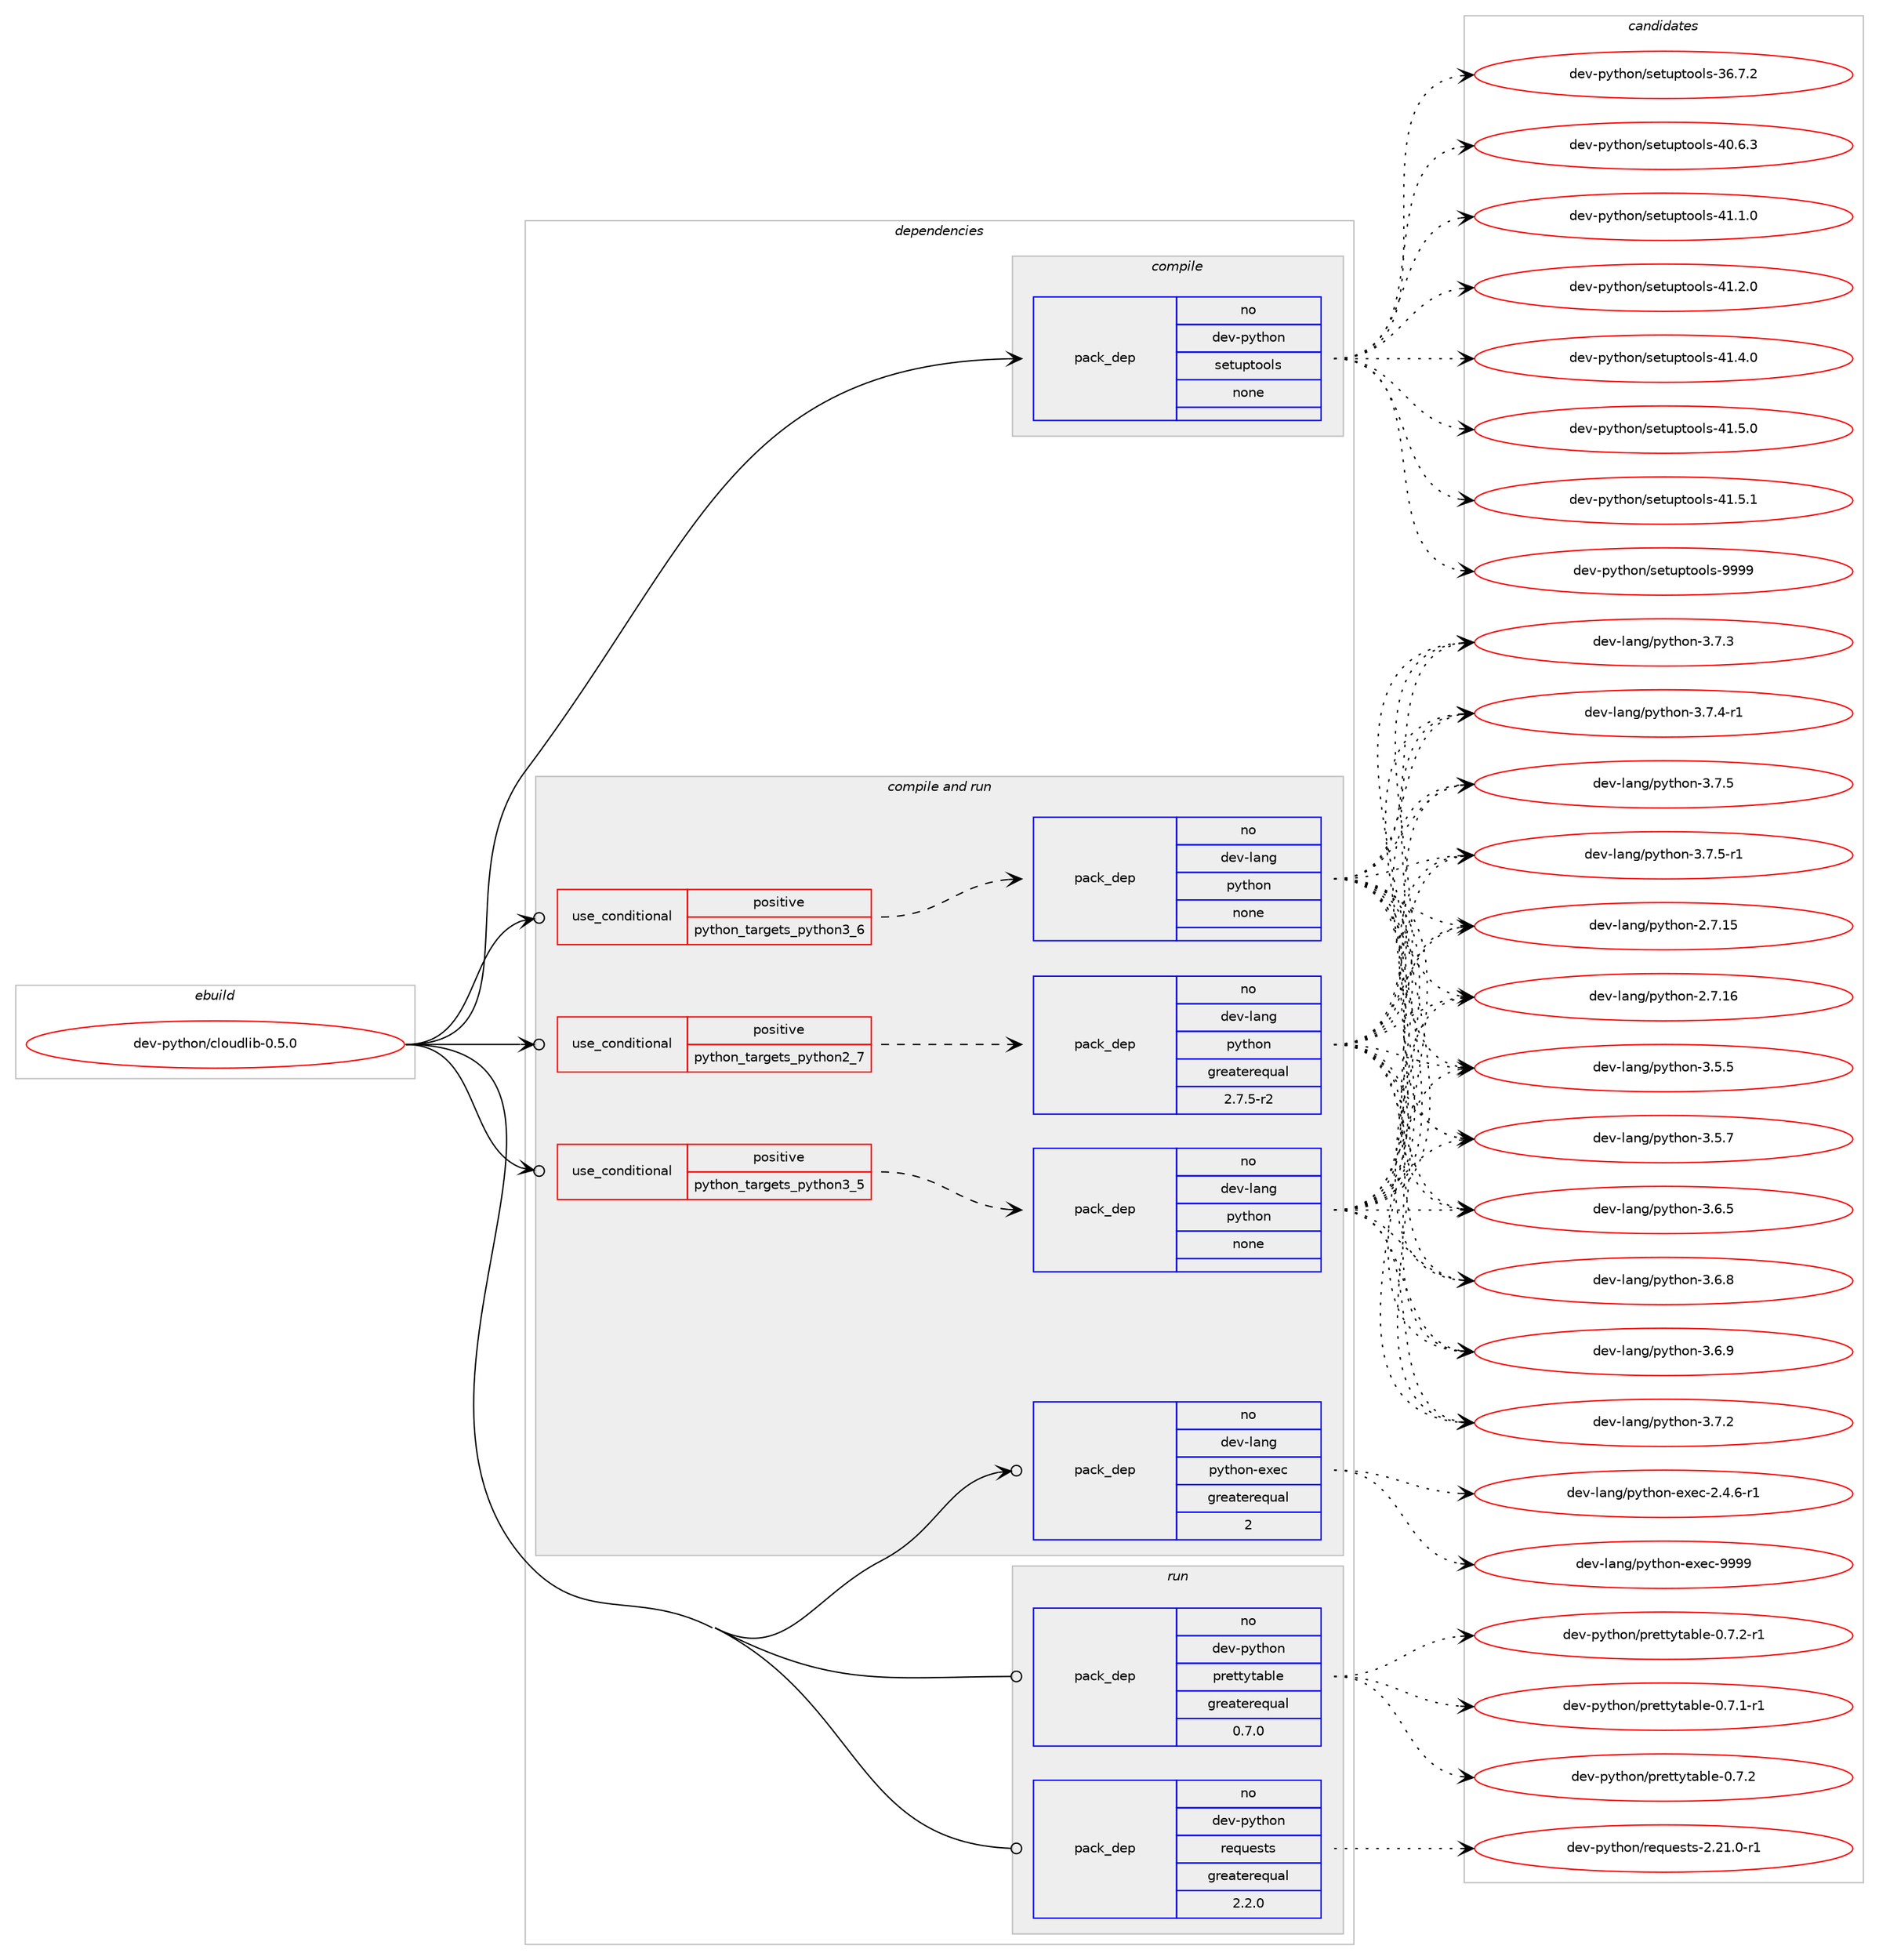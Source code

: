 digraph prolog {

# *************
# Graph options
# *************

newrank=true;
concentrate=true;
compound=true;
graph [rankdir=LR,fontname=Helvetica,fontsize=10,ranksep=1.5];#, ranksep=2.5, nodesep=0.2];
edge  [arrowhead=vee];
node  [fontname=Helvetica,fontsize=10];

# **********
# The ebuild
# **********

subgraph cluster_leftcol {
color=gray;
rank=same;
label=<<i>ebuild</i>>;
id [label="dev-python/cloudlib-0.5.0", color=red, width=4, href="../dev-python/cloudlib-0.5.0.svg"];
}

# ****************
# The dependencies
# ****************

subgraph cluster_midcol {
color=gray;
label=<<i>dependencies</i>>;
subgraph cluster_compile {
fillcolor="#eeeeee";
style=filled;
label=<<i>compile</i>>;
subgraph pack449870 {
dependency599305 [label=<<TABLE BORDER="0" CELLBORDER="1" CELLSPACING="0" CELLPADDING="4" WIDTH="220"><TR><TD ROWSPAN="6" CELLPADDING="30">pack_dep</TD></TR><TR><TD WIDTH="110">no</TD></TR><TR><TD>dev-python</TD></TR><TR><TD>setuptools</TD></TR><TR><TD>none</TD></TR><TR><TD></TD></TR></TABLE>>, shape=none, color=blue];
}
id:e -> dependency599305:w [weight=20,style="solid",arrowhead="vee"];
}
subgraph cluster_compileandrun {
fillcolor="#eeeeee";
style=filled;
label=<<i>compile and run</i>>;
subgraph cond137656 {
dependency599306 [label=<<TABLE BORDER="0" CELLBORDER="1" CELLSPACING="0" CELLPADDING="4"><TR><TD ROWSPAN="3" CELLPADDING="10">use_conditional</TD></TR><TR><TD>positive</TD></TR><TR><TD>python_targets_python2_7</TD></TR></TABLE>>, shape=none, color=red];
subgraph pack449871 {
dependency599307 [label=<<TABLE BORDER="0" CELLBORDER="1" CELLSPACING="0" CELLPADDING="4" WIDTH="220"><TR><TD ROWSPAN="6" CELLPADDING="30">pack_dep</TD></TR><TR><TD WIDTH="110">no</TD></TR><TR><TD>dev-lang</TD></TR><TR><TD>python</TD></TR><TR><TD>greaterequal</TD></TR><TR><TD>2.7.5-r2</TD></TR></TABLE>>, shape=none, color=blue];
}
dependency599306:e -> dependency599307:w [weight=20,style="dashed",arrowhead="vee"];
}
id:e -> dependency599306:w [weight=20,style="solid",arrowhead="odotvee"];
subgraph cond137657 {
dependency599308 [label=<<TABLE BORDER="0" CELLBORDER="1" CELLSPACING="0" CELLPADDING="4"><TR><TD ROWSPAN="3" CELLPADDING="10">use_conditional</TD></TR><TR><TD>positive</TD></TR><TR><TD>python_targets_python3_5</TD></TR></TABLE>>, shape=none, color=red];
subgraph pack449872 {
dependency599309 [label=<<TABLE BORDER="0" CELLBORDER="1" CELLSPACING="0" CELLPADDING="4" WIDTH="220"><TR><TD ROWSPAN="6" CELLPADDING="30">pack_dep</TD></TR><TR><TD WIDTH="110">no</TD></TR><TR><TD>dev-lang</TD></TR><TR><TD>python</TD></TR><TR><TD>none</TD></TR><TR><TD></TD></TR></TABLE>>, shape=none, color=blue];
}
dependency599308:e -> dependency599309:w [weight=20,style="dashed",arrowhead="vee"];
}
id:e -> dependency599308:w [weight=20,style="solid",arrowhead="odotvee"];
subgraph cond137658 {
dependency599310 [label=<<TABLE BORDER="0" CELLBORDER="1" CELLSPACING="0" CELLPADDING="4"><TR><TD ROWSPAN="3" CELLPADDING="10">use_conditional</TD></TR><TR><TD>positive</TD></TR><TR><TD>python_targets_python3_6</TD></TR></TABLE>>, shape=none, color=red];
subgraph pack449873 {
dependency599311 [label=<<TABLE BORDER="0" CELLBORDER="1" CELLSPACING="0" CELLPADDING="4" WIDTH="220"><TR><TD ROWSPAN="6" CELLPADDING="30">pack_dep</TD></TR><TR><TD WIDTH="110">no</TD></TR><TR><TD>dev-lang</TD></TR><TR><TD>python</TD></TR><TR><TD>none</TD></TR><TR><TD></TD></TR></TABLE>>, shape=none, color=blue];
}
dependency599310:e -> dependency599311:w [weight=20,style="dashed",arrowhead="vee"];
}
id:e -> dependency599310:w [weight=20,style="solid",arrowhead="odotvee"];
subgraph pack449874 {
dependency599312 [label=<<TABLE BORDER="0" CELLBORDER="1" CELLSPACING="0" CELLPADDING="4" WIDTH="220"><TR><TD ROWSPAN="6" CELLPADDING="30">pack_dep</TD></TR><TR><TD WIDTH="110">no</TD></TR><TR><TD>dev-lang</TD></TR><TR><TD>python-exec</TD></TR><TR><TD>greaterequal</TD></TR><TR><TD>2</TD></TR></TABLE>>, shape=none, color=blue];
}
id:e -> dependency599312:w [weight=20,style="solid",arrowhead="odotvee"];
}
subgraph cluster_run {
fillcolor="#eeeeee";
style=filled;
label=<<i>run</i>>;
subgraph pack449875 {
dependency599313 [label=<<TABLE BORDER="0" CELLBORDER="1" CELLSPACING="0" CELLPADDING="4" WIDTH="220"><TR><TD ROWSPAN="6" CELLPADDING="30">pack_dep</TD></TR><TR><TD WIDTH="110">no</TD></TR><TR><TD>dev-python</TD></TR><TR><TD>prettytable</TD></TR><TR><TD>greaterequal</TD></TR><TR><TD>0.7.0</TD></TR></TABLE>>, shape=none, color=blue];
}
id:e -> dependency599313:w [weight=20,style="solid",arrowhead="odot"];
subgraph pack449876 {
dependency599314 [label=<<TABLE BORDER="0" CELLBORDER="1" CELLSPACING="0" CELLPADDING="4" WIDTH="220"><TR><TD ROWSPAN="6" CELLPADDING="30">pack_dep</TD></TR><TR><TD WIDTH="110">no</TD></TR><TR><TD>dev-python</TD></TR><TR><TD>requests</TD></TR><TR><TD>greaterequal</TD></TR><TR><TD>2.2.0</TD></TR></TABLE>>, shape=none, color=blue];
}
id:e -> dependency599314:w [weight=20,style="solid",arrowhead="odot"];
}
}

# **************
# The candidates
# **************

subgraph cluster_choices {
rank=same;
color=gray;
label=<<i>candidates</i>>;

subgraph choice449870 {
color=black;
nodesep=1;
choice100101118451121211161041111104711510111611711211611111110811545515446554650 [label="dev-python/setuptools-36.7.2", color=red, width=4,href="../dev-python/setuptools-36.7.2.svg"];
choice100101118451121211161041111104711510111611711211611111110811545524846544651 [label="dev-python/setuptools-40.6.3", color=red, width=4,href="../dev-python/setuptools-40.6.3.svg"];
choice100101118451121211161041111104711510111611711211611111110811545524946494648 [label="dev-python/setuptools-41.1.0", color=red, width=4,href="../dev-python/setuptools-41.1.0.svg"];
choice100101118451121211161041111104711510111611711211611111110811545524946504648 [label="dev-python/setuptools-41.2.0", color=red, width=4,href="../dev-python/setuptools-41.2.0.svg"];
choice100101118451121211161041111104711510111611711211611111110811545524946524648 [label="dev-python/setuptools-41.4.0", color=red, width=4,href="../dev-python/setuptools-41.4.0.svg"];
choice100101118451121211161041111104711510111611711211611111110811545524946534648 [label="dev-python/setuptools-41.5.0", color=red, width=4,href="../dev-python/setuptools-41.5.0.svg"];
choice100101118451121211161041111104711510111611711211611111110811545524946534649 [label="dev-python/setuptools-41.5.1", color=red, width=4,href="../dev-python/setuptools-41.5.1.svg"];
choice10010111845112121116104111110471151011161171121161111111081154557575757 [label="dev-python/setuptools-9999", color=red, width=4,href="../dev-python/setuptools-9999.svg"];
dependency599305:e -> choice100101118451121211161041111104711510111611711211611111110811545515446554650:w [style=dotted,weight="100"];
dependency599305:e -> choice100101118451121211161041111104711510111611711211611111110811545524846544651:w [style=dotted,weight="100"];
dependency599305:e -> choice100101118451121211161041111104711510111611711211611111110811545524946494648:w [style=dotted,weight="100"];
dependency599305:e -> choice100101118451121211161041111104711510111611711211611111110811545524946504648:w [style=dotted,weight="100"];
dependency599305:e -> choice100101118451121211161041111104711510111611711211611111110811545524946524648:w [style=dotted,weight="100"];
dependency599305:e -> choice100101118451121211161041111104711510111611711211611111110811545524946534648:w [style=dotted,weight="100"];
dependency599305:e -> choice100101118451121211161041111104711510111611711211611111110811545524946534649:w [style=dotted,weight="100"];
dependency599305:e -> choice10010111845112121116104111110471151011161171121161111111081154557575757:w [style=dotted,weight="100"];
}
subgraph choice449871 {
color=black;
nodesep=1;
choice10010111845108971101034711212111610411111045504655464953 [label="dev-lang/python-2.7.15", color=red, width=4,href="../dev-lang/python-2.7.15.svg"];
choice10010111845108971101034711212111610411111045504655464954 [label="dev-lang/python-2.7.16", color=red, width=4,href="../dev-lang/python-2.7.16.svg"];
choice100101118451089711010347112121116104111110455146534653 [label="dev-lang/python-3.5.5", color=red, width=4,href="../dev-lang/python-3.5.5.svg"];
choice100101118451089711010347112121116104111110455146534655 [label="dev-lang/python-3.5.7", color=red, width=4,href="../dev-lang/python-3.5.7.svg"];
choice100101118451089711010347112121116104111110455146544653 [label="dev-lang/python-3.6.5", color=red, width=4,href="../dev-lang/python-3.6.5.svg"];
choice100101118451089711010347112121116104111110455146544656 [label="dev-lang/python-3.6.8", color=red, width=4,href="../dev-lang/python-3.6.8.svg"];
choice100101118451089711010347112121116104111110455146544657 [label="dev-lang/python-3.6.9", color=red, width=4,href="../dev-lang/python-3.6.9.svg"];
choice100101118451089711010347112121116104111110455146554650 [label="dev-lang/python-3.7.2", color=red, width=4,href="../dev-lang/python-3.7.2.svg"];
choice100101118451089711010347112121116104111110455146554651 [label="dev-lang/python-3.7.3", color=red, width=4,href="../dev-lang/python-3.7.3.svg"];
choice1001011184510897110103471121211161041111104551465546524511449 [label="dev-lang/python-3.7.4-r1", color=red, width=4,href="../dev-lang/python-3.7.4-r1.svg"];
choice100101118451089711010347112121116104111110455146554653 [label="dev-lang/python-3.7.5", color=red, width=4,href="../dev-lang/python-3.7.5.svg"];
choice1001011184510897110103471121211161041111104551465546534511449 [label="dev-lang/python-3.7.5-r1", color=red, width=4,href="../dev-lang/python-3.7.5-r1.svg"];
dependency599307:e -> choice10010111845108971101034711212111610411111045504655464953:w [style=dotted,weight="100"];
dependency599307:e -> choice10010111845108971101034711212111610411111045504655464954:w [style=dotted,weight="100"];
dependency599307:e -> choice100101118451089711010347112121116104111110455146534653:w [style=dotted,weight="100"];
dependency599307:e -> choice100101118451089711010347112121116104111110455146534655:w [style=dotted,weight="100"];
dependency599307:e -> choice100101118451089711010347112121116104111110455146544653:w [style=dotted,weight="100"];
dependency599307:e -> choice100101118451089711010347112121116104111110455146544656:w [style=dotted,weight="100"];
dependency599307:e -> choice100101118451089711010347112121116104111110455146544657:w [style=dotted,weight="100"];
dependency599307:e -> choice100101118451089711010347112121116104111110455146554650:w [style=dotted,weight="100"];
dependency599307:e -> choice100101118451089711010347112121116104111110455146554651:w [style=dotted,weight="100"];
dependency599307:e -> choice1001011184510897110103471121211161041111104551465546524511449:w [style=dotted,weight="100"];
dependency599307:e -> choice100101118451089711010347112121116104111110455146554653:w [style=dotted,weight="100"];
dependency599307:e -> choice1001011184510897110103471121211161041111104551465546534511449:w [style=dotted,weight="100"];
}
subgraph choice449872 {
color=black;
nodesep=1;
choice10010111845108971101034711212111610411111045504655464953 [label="dev-lang/python-2.7.15", color=red, width=4,href="../dev-lang/python-2.7.15.svg"];
choice10010111845108971101034711212111610411111045504655464954 [label="dev-lang/python-2.7.16", color=red, width=4,href="../dev-lang/python-2.7.16.svg"];
choice100101118451089711010347112121116104111110455146534653 [label="dev-lang/python-3.5.5", color=red, width=4,href="../dev-lang/python-3.5.5.svg"];
choice100101118451089711010347112121116104111110455146534655 [label="dev-lang/python-3.5.7", color=red, width=4,href="../dev-lang/python-3.5.7.svg"];
choice100101118451089711010347112121116104111110455146544653 [label="dev-lang/python-3.6.5", color=red, width=4,href="../dev-lang/python-3.6.5.svg"];
choice100101118451089711010347112121116104111110455146544656 [label="dev-lang/python-3.6.8", color=red, width=4,href="../dev-lang/python-3.6.8.svg"];
choice100101118451089711010347112121116104111110455146544657 [label="dev-lang/python-3.6.9", color=red, width=4,href="../dev-lang/python-3.6.9.svg"];
choice100101118451089711010347112121116104111110455146554650 [label="dev-lang/python-3.7.2", color=red, width=4,href="../dev-lang/python-3.7.2.svg"];
choice100101118451089711010347112121116104111110455146554651 [label="dev-lang/python-3.7.3", color=red, width=4,href="../dev-lang/python-3.7.3.svg"];
choice1001011184510897110103471121211161041111104551465546524511449 [label="dev-lang/python-3.7.4-r1", color=red, width=4,href="../dev-lang/python-3.7.4-r1.svg"];
choice100101118451089711010347112121116104111110455146554653 [label="dev-lang/python-3.7.5", color=red, width=4,href="../dev-lang/python-3.7.5.svg"];
choice1001011184510897110103471121211161041111104551465546534511449 [label="dev-lang/python-3.7.5-r1", color=red, width=4,href="../dev-lang/python-3.7.5-r1.svg"];
dependency599309:e -> choice10010111845108971101034711212111610411111045504655464953:w [style=dotted,weight="100"];
dependency599309:e -> choice10010111845108971101034711212111610411111045504655464954:w [style=dotted,weight="100"];
dependency599309:e -> choice100101118451089711010347112121116104111110455146534653:w [style=dotted,weight="100"];
dependency599309:e -> choice100101118451089711010347112121116104111110455146534655:w [style=dotted,weight="100"];
dependency599309:e -> choice100101118451089711010347112121116104111110455146544653:w [style=dotted,weight="100"];
dependency599309:e -> choice100101118451089711010347112121116104111110455146544656:w [style=dotted,weight="100"];
dependency599309:e -> choice100101118451089711010347112121116104111110455146544657:w [style=dotted,weight="100"];
dependency599309:e -> choice100101118451089711010347112121116104111110455146554650:w [style=dotted,weight="100"];
dependency599309:e -> choice100101118451089711010347112121116104111110455146554651:w [style=dotted,weight="100"];
dependency599309:e -> choice1001011184510897110103471121211161041111104551465546524511449:w [style=dotted,weight="100"];
dependency599309:e -> choice100101118451089711010347112121116104111110455146554653:w [style=dotted,weight="100"];
dependency599309:e -> choice1001011184510897110103471121211161041111104551465546534511449:w [style=dotted,weight="100"];
}
subgraph choice449873 {
color=black;
nodesep=1;
choice10010111845108971101034711212111610411111045504655464953 [label="dev-lang/python-2.7.15", color=red, width=4,href="../dev-lang/python-2.7.15.svg"];
choice10010111845108971101034711212111610411111045504655464954 [label="dev-lang/python-2.7.16", color=red, width=4,href="../dev-lang/python-2.7.16.svg"];
choice100101118451089711010347112121116104111110455146534653 [label="dev-lang/python-3.5.5", color=red, width=4,href="../dev-lang/python-3.5.5.svg"];
choice100101118451089711010347112121116104111110455146534655 [label="dev-lang/python-3.5.7", color=red, width=4,href="../dev-lang/python-3.5.7.svg"];
choice100101118451089711010347112121116104111110455146544653 [label="dev-lang/python-3.6.5", color=red, width=4,href="../dev-lang/python-3.6.5.svg"];
choice100101118451089711010347112121116104111110455146544656 [label="dev-lang/python-3.6.8", color=red, width=4,href="../dev-lang/python-3.6.8.svg"];
choice100101118451089711010347112121116104111110455146544657 [label="dev-lang/python-3.6.9", color=red, width=4,href="../dev-lang/python-3.6.9.svg"];
choice100101118451089711010347112121116104111110455146554650 [label="dev-lang/python-3.7.2", color=red, width=4,href="../dev-lang/python-3.7.2.svg"];
choice100101118451089711010347112121116104111110455146554651 [label="dev-lang/python-3.7.3", color=red, width=4,href="../dev-lang/python-3.7.3.svg"];
choice1001011184510897110103471121211161041111104551465546524511449 [label="dev-lang/python-3.7.4-r1", color=red, width=4,href="../dev-lang/python-3.7.4-r1.svg"];
choice100101118451089711010347112121116104111110455146554653 [label="dev-lang/python-3.7.5", color=red, width=4,href="../dev-lang/python-3.7.5.svg"];
choice1001011184510897110103471121211161041111104551465546534511449 [label="dev-lang/python-3.7.5-r1", color=red, width=4,href="../dev-lang/python-3.7.5-r1.svg"];
dependency599311:e -> choice10010111845108971101034711212111610411111045504655464953:w [style=dotted,weight="100"];
dependency599311:e -> choice10010111845108971101034711212111610411111045504655464954:w [style=dotted,weight="100"];
dependency599311:e -> choice100101118451089711010347112121116104111110455146534653:w [style=dotted,weight="100"];
dependency599311:e -> choice100101118451089711010347112121116104111110455146534655:w [style=dotted,weight="100"];
dependency599311:e -> choice100101118451089711010347112121116104111110455146544653:w [style=dotted,weight="100"];
dependency599311:e -> choice100101118451089711010347112121116104111110455146544656:w [style=dotted,weight="100"];
dependency599311:e -> choice100101118451089711010347112121116104111110455146544657:w [style=dotted,weight="100"];
dependency599311:e -> choice100101118451089711010347112121116104111110455146554650:w [style=dotted,weight="100"];
dependency599311:e -> choice100101118451089711010347112121116104111110455146554651:w [style=dotted,weight="100"];
dependency599311:e -> choice1001011184510897110103471121211161041111104551465546524511449:w [style=dotted,weight="100"];
dependency599311:e -> choice100101118451089711010347112121116104111110455146554653:w [style=dotted,weight="100"];
dependency599311:e -> choice1001011184510897110103471121211161041111104551465546534511449:w [style=dotted,weight="100"];
}
subgraph choice449874 {
color=black;
nodesep=1;
choice10010111845108971101034711212111610411111045101120101994550465246544511449 [label="dev-lang/python-exec-2.4.6-r1", color=red, width=4,href="../dev-lang/python-exec-2.4.6-r1.svg"];
choice10010111845108971101034711212111610411111045101120101994557575757 [label="dev-lang/python-exec-9999", color=red, width=4,href="../dev-lang/python-exec-9999.svg"];
dependency599312:e -> choice10010111845108971101034711212111610411111045101120101994550465246544511449:w [style=dotted,weight="100"];
dependency599312:e -> choice10010111845108971101034711212111610411111045101120101994557575757:w [style=dotted,weight="100"];
}
subgraph choice449875 {
color=black;
nodesep=1;
choice100101118451121211161041111104711211410111611612111697981081014548465546494511449 [label="dev-python/prettytable-0.7.1-r1", color=red, width=4,href="../dev-python/prettytable-0.7.1-r1.svg"];
choice10010111845112121116104111110471121141011161161211169798108101454846554650 [label="dev-python/prettytable-0.7.2", color=red, width=4,href="../dev-python/prettytable-0.7.2.svg"];
choice100101118451121211161041111104711211410111611612111697981081014548465546504511449 [label="dev-python/prettytable-0.7.2-r1", color=red, width=4,href="../dev-python/prettytable-0.7.2-r1.svg"];
dependency599313:e -> choice100101118451121211161041111104711211410111611612111697981081014548465546494511449:w [style=dotted,weight="100"];
dependency599313:e -> choice10010111845112121116104111110471121141011161161211169798108101454846554650:w [style=dotted,weight="100"];
dependency599313:e -> choice100101118451121211161041111104711211410111611612111697981081014548465546504511449:w [style=dotted,weight="100"];
}
subgraph choice449876 {
color=black;
nodesep=1;
choice1001011184511212111610411111047114101113117101115116115455046504946484511449 [label="dev-python/requests-2.21.0-r1", color=red, width=4,href="../dev-python/requests-2.21.0-r1.svg"];
dependency599314:e -> choice1001011184511212111610411111047114101113117101115116115455046504946484511449:w [style=dotted,weight="100"];
}
}

}
